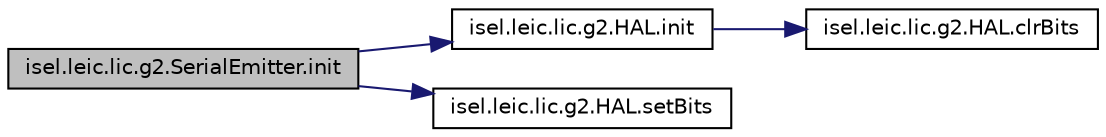 digraph "isel.leic.lic.g2.SerialEmitter.init"
{
 // LATEX_PDF_SIZE
  edge [fontname="Helvetica",fontsize="10",labelfontname="Helvetica",labelfontsize="10"];
  node [fontname="Helvetica",fontsize="10",shape=record];
  rankdir="LR";
  Node1 [label="isel.leic.lic.g2.SerialEmitter.init",height=0.2,width=0.4,color="black", fillcolor="grey75", style="filled", fontcolor="black",tooltip=" "];
  Node1 -> Node2 [color="midnightblue",fontsize="10",style="solid"];
  Node2 [label="isel.leic.lic.g2.HAL.init",height=0.2,width=0.4,color="black", fillcolor="white", style="filled",URL="$classisel_1_1leic_1_1lic_1_1g2_1_1_h_a_l.html#af7539422bf1e4f0f8a27be6b25f74db7",tooltip=" "];
  Node2 -> Node3 [color="midnightblue",fontsize="10",style="solid"];
  Node3 [label="isel.leic.lic.g2.HAL.clrBits",height=0.2,width=0.4,color="black", fillcolor="white", style="filled",URL="$classisel_1_1leic_1_1lic_1_1g2_1_1_h_a_l.html#a08ab15ee3113f739261e847465fec706",tooltip=" "];
  Node1 -> Node4 [color="midnightblue",fontsize="10",style="solid"];
  Node4 [label="isel.leic.lic.g2.HAL.setBits",height=0.2,width=0.4,color="black", fillcolor="white", style="filled",URL="$classisel_1_1leic_1_1lic_1_1g2_1_1_h_a_l.html#a2ccd8dbfa7a7664e9d67e2321ba2a0f3",tooltip=" "];
}

